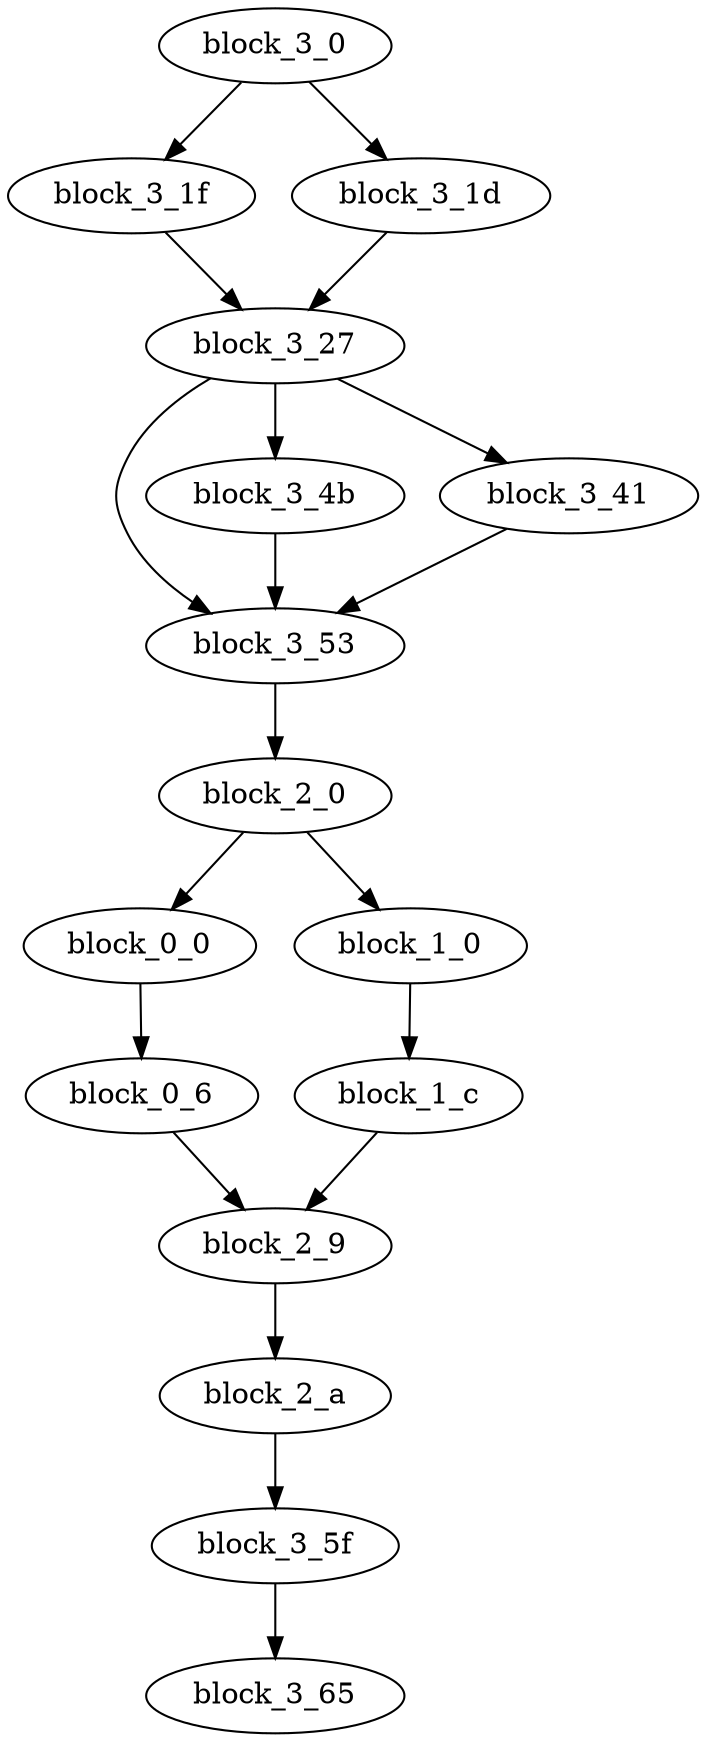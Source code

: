 digraph "wasm_ICFG.gv" {
	rankdir=TB
	subgraph global {
		block_3_5f
		block_3_65
		block_3_5f -> block_3_65
		block_3_1f
		block_3_27
		block_3_1f -> block_3_27
		block_0_6
		block_2_9
		block_0_6 -> block_2_9
		block_3_27
		block_3_53
		block_3_27 -> block_3_53
		block_3_4b
		block_3_53
		block_3_4b -> block_3_53
		block_3_41
		block_3_53
		block_3_41 -> block_3_53
		block_2_9
		block_2_a
		block_2_9 -> block_2_a
		block_3_53
		block_2_0
		block_3_53 -> block_2_0
		block_3_0
		block_3_1d
		block_3_0 -> block_3_1d
		block_0_0
		block_0_6
		block_0_0 -> block_0_6
		block_2_a
		block_3_5f
		block_2_a -> block_3_5f
		block_2_0
		block_1_0
		block_2_0 -> block_1_0
		block_3_0
		block_3_1f
		block_3_0 -> block_3_1f
		block_2_0
		block_0_0
		block_2_0 -> block_0_0
		block_3_1d
		block_3_27
		block_3_1d -> block_3_27
		block_3_27
		block_3_4b
		block_3_27 -> block_3_4b
		block_3_27
		block_3_41
		block_3_27 -> block_3_41
		block_1_0
		block_1_c
		block_1_0 -> block_1_c
		block_1_c
		block_2_9
		block_1_c -> block_2_9
	}
}
